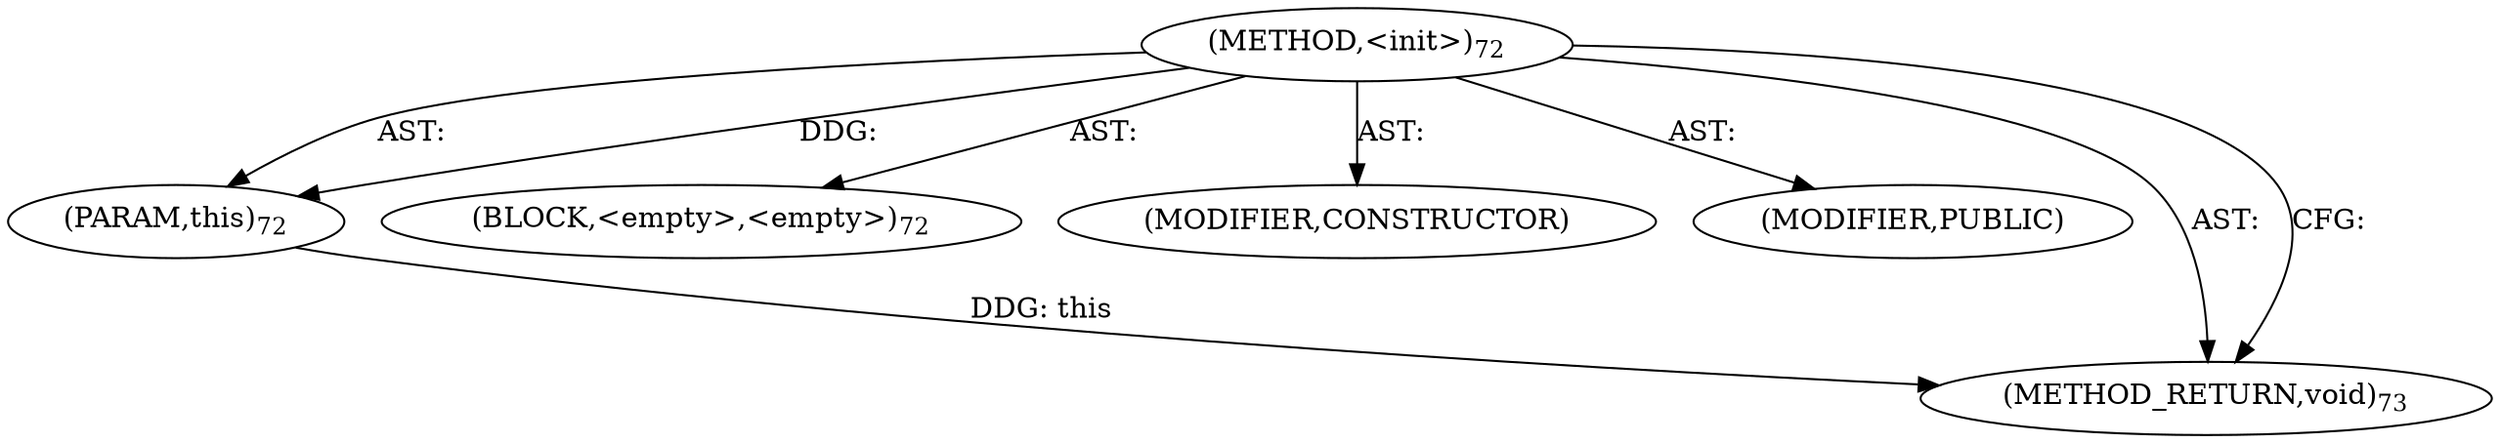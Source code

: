 digraph "&lt;init&gt;" {  
"111669149696" [label = <(METHOD,&lt;init&gt;)<SUB>72</SUB>> ]
"115964116994" [label = <(PARAM,this)<SUB>72</SUB>> ]
"25769803776" [label = <(BLOCK,&lt;empty&gt;,&lt;empty&gt;)<SUB>72</SUB>> ]
"133143986176" [label = <(MODIFIER,CONSTRUCTOR)> ]
"133143986177" [label = <(MODIFIER,PUBLIC)> ]
"128849018880" [label = <(METHOD_RETURN,void)<SUB>73</SUB>> ]
  "111669149696" -> "115964116994"  [ label = "AST: "] 
  "111669149696" -> "25769803776"  [ label = "AST: "] 
  "111669149696" -> "133143986176"  [ label = "AST: "] 
  "111669149696" -> "133143986177"  [ label = "AST: "] 
  "111669149696" -> "128849018880"  [ label = "AST: "] 
  "111669149696" -> "128849018880"  [ label = "CFG: "] 
  "115964116994" -> "128849018880"  [ label = "DDG: this"] 
  "111669149696" -> "115964116994"  [ label = "DDG: "] 
}
